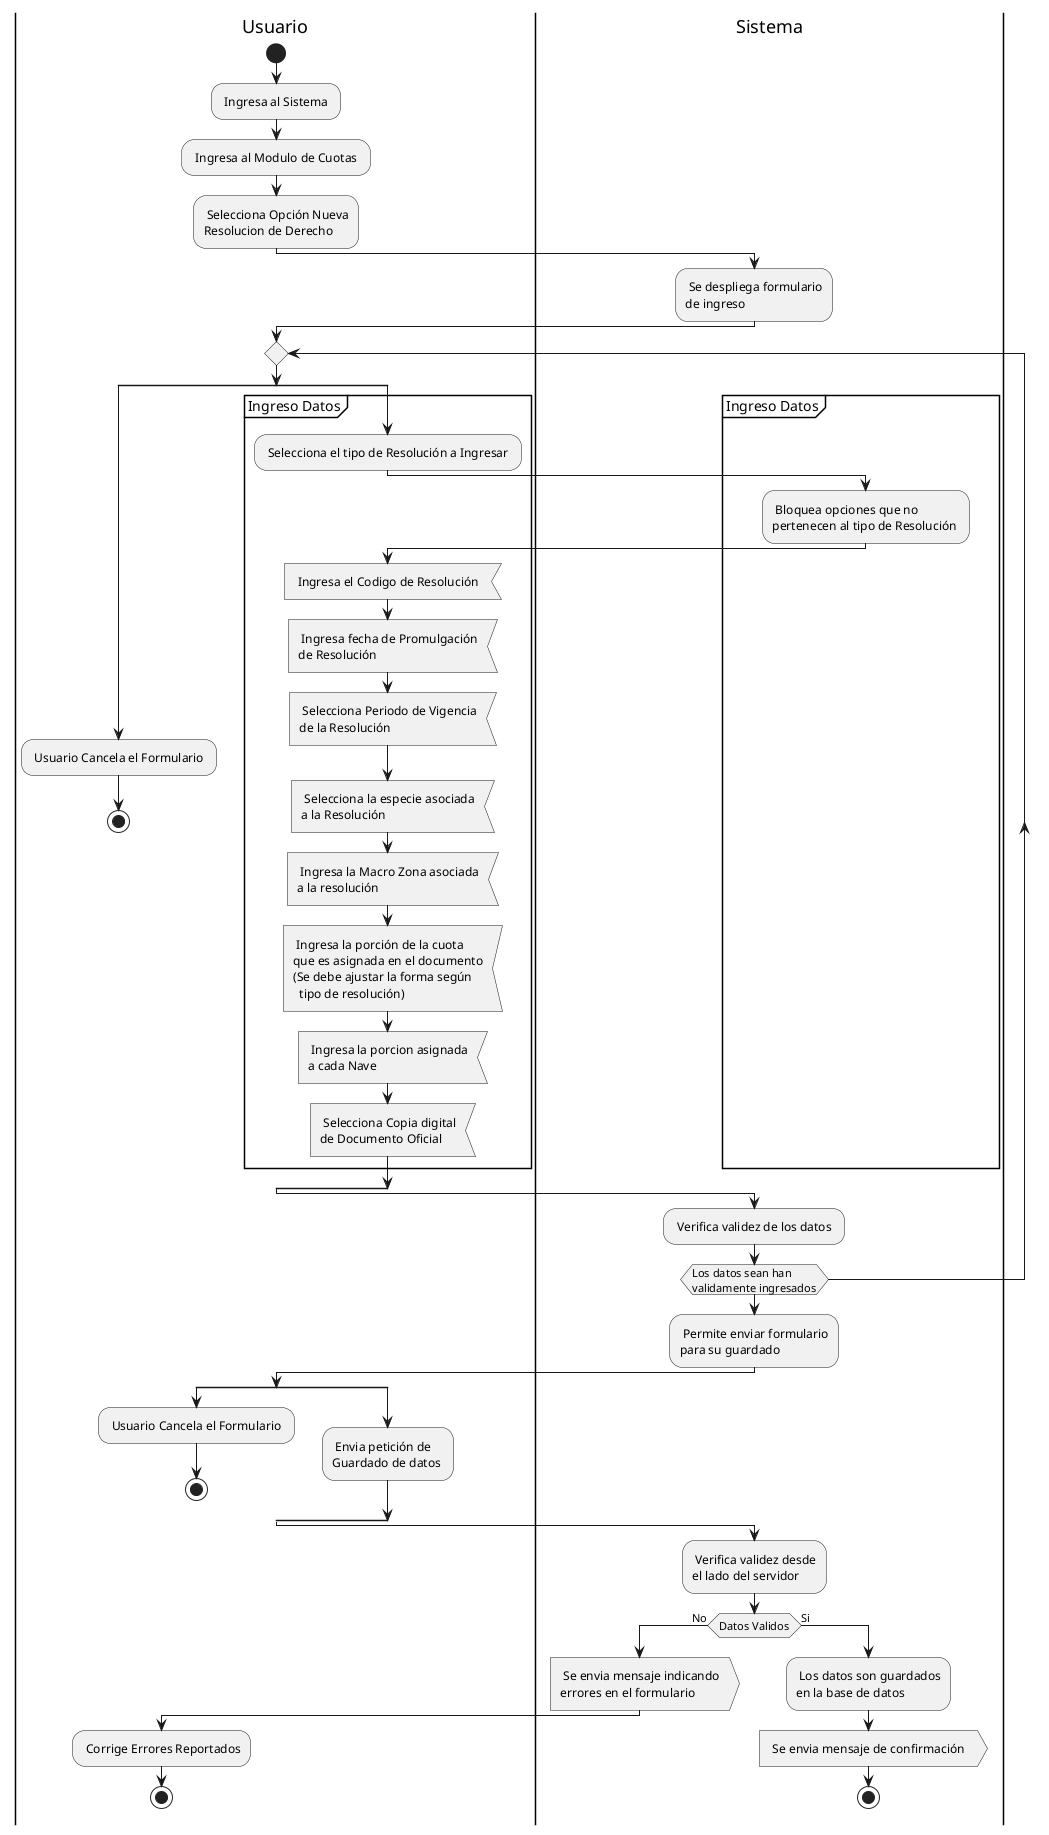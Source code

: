 @startuml

|Usuario|
start
: Ingresa al Sistema ;
: Ingresa al Modulo de Cuotas ;
: Selecciona Opción Nueva
Resolucion de Derecho ;
|Sistema|
: Se despliega formulario
de ingreso ;
|Usuario|
repeat
split
: Usuario Cancela el Formulario ;
stop
split again
partition "Ingreso Datos" {
  : Selecciona el tipo de Resolución a Ingresar ;
  |Sistema|
  : Bloquea opciones que no
  pertenecen al tipo de Resolución ;
  |Usuario|
  : Ingresa el Codigo de Resolución <
  : Ingresa fecha de Promulgación
  de Resolución <
  : Selecciona Periodo de Vigencia
  de la Resolución <
  : Selecciona la especie asociada
  a la Resolución <
  : Ingresa la Macro Zona asociada
  a la resolución <
  : Ingresa la porción de la cuota
  que es asignada en el documento
  (Se debe ajustar la forma según
    tipo de resolución) <
  : Ingresa la porcion asignada
  a cada Nave <
  : Selecciona Copia digital
  de Documento Oficial <
}
endsplit
|Sistema|
: Verifica validez de los datos ;
repeat while (Los datos sean han\nvalidamente ingresados)
: Permite enviar formulario
para su guardado ;
|Usuario|
split
: Usuario Cancela el Formulario ;
stop
split again
: Envia petición de
Guardado de datos ;
endsplit
|Sistema|
: Verifica validez desde
el lado del servidor ;
if (Datos Validos) then (No)
: Se envia mensaje indicando
errores en el formulario >
|Usuario|
: Corrige Errores Reportados;
stop
else (Si)
|Sistema|
: Los datos son guardados
en la base de datos ;
: Se envia mensaje de confirmación >
stop
@enduml
